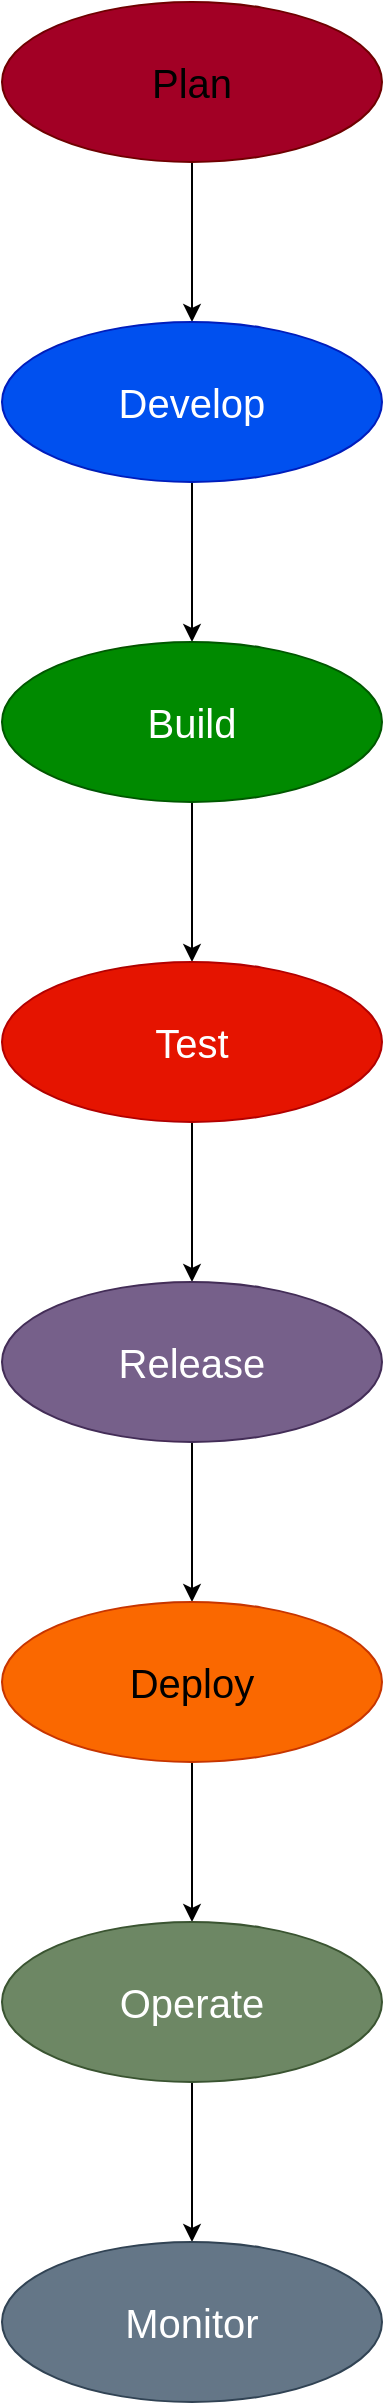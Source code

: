 <mxfile version="28.1.1">
  <diagram name="Page-1" id="5n9Uv1ab2O1zYGrJ5PhZ">
    <mxGraphModel dx="1042" dy="570" grid="1" gridSize="10" guides="1" tooltips="1" connect="1" arrows="1" fold="1" page="1" pageScale="1" pageWidth="827" pageHeight="1169" math="0" shadow="0">
      <root>
        <mxCell id="0" />
        <mxCell id="1" parent="0" />
        <mxCell id="YcOxB0TSNOIj7P92Pvfq-3" value="" style="edgeStyle=orthogonalEdgeStyle;rounded=0;orthogonalLoop=1;jettySize=auto;html=1;" edge="1" parent="1" source="YcOxB0TSNOIj7P92Pvfq-1" target="YcOxB0TSNOIj7P92Pvfq-2">
          <mxGeometry relative="1" as="geometry" />
        </mxCell>
        <mxCell id="YcOxB0TSNOIj7P92Pvfq-1" value="&lt;font style=&quot;color: light-dark(rgb(0, 0, 0), rgb(0, 0, 0)); font-size: 20px;&quot;&gt;Plan&lt;/font&gt;" style="ellipse;whiteSpace=wrap;html=1;fillColor=#a20025;fontColor=#ffffff;strokeColor=#6F0000;" vertex="1" parent="1">
          <mxGeometry x="310" y="10" width="190" height="80" as="geometry" />
        </mxCell>
        <mxCell id="YcOxB0TSNOIj7P92Pvfq-5" value="" style="edgeStyle=orthogonalEdgeStyle;rounded=0;orthogonalLoop=1;jettySize=auto;html=1;" edge="1" parent="1" source="YcOxB0TSNOIj7P92Pvfq-2" target="YcOxB0TSNOIj7P92Pvfq-4">
          <mxGeometry relative="1" as="geometry" />
        </mxCell>
        <mxCell id="YcOxB0TSNOIj7P92Pvfq-2" value="&lt;font style=&quot;font-size: 20px;&quot;&gt;Develop&lt;/font&gt;" style="ellipse;whiteSpace=wrap;html=1;fillColor=#0050ef;fontColor=#ffffff;strokeColor=#001DBC;" vertex="1" parent="1">
          <mxGeometry x="310" y="170" width="190" height="80" as="geometry" />
        </mxCell>
        <mxCell id="YcOxB0TSNOIj7P92Pvfq-7" value="" style="edgeStyle=orthogonalEdgeStyle;rounded=0;orthogonalLoop=1;jettySize=auto;html=1;" edge="1" parent="1" source="YcOxB0TSNOIj7P92Pvfq-4" target="YcOxB0TSNOIj7P92Pvfq-6">
          <mxGeometry relative="1" as="geometry" />
        </mxCell>
        <mxCell id="YcOxB0TSNOIj7P92Pvfq-4" value="&lt;font style=&quot;font-size: 20px;&quot;&gt;Build&lt;/font&gt;" style="ellipse;whiteSpace=wrap;html=1;fillColor=#008a00;fontColor=#ffffff;strokeColor=#005700;" vertex="1" parent="1">
          <mxGeometry x="310" y="330" width="190" height="80" as="geometry" />
        </mxCell>
        <mxCell id="YcOxB0TSNOIj7P92Pvfq-9" value="" style="edgeStyle=orthogonalEdgeStyle;rounded=0;orthogonalLoop=1;jettySize=auto;html=1;" edge="1" parent="1" source="YcOxB0TSNOIj7P92Pvfq-6" target="YcOxB0TSNOIj7P92Pvfq-8">
          <mxGeometry relative="1" as="geometry" />
        </mxCell>
        <mxCell id="YcOxB0TSNOIj7P92Pvfq-6" value="&lt;font style=&quot;font-size: 20px;&quot;&gt;Test&lt;/font&gt;" style="ellipse;whiteSpace=wrap;html=1;fillColor=#e51400;fontColor=#ffffff;strokeColor=#B20000;" vertex="1" parent="1">
          <mxGeometry x="310" y="490" width="190" height="80" as="geometry" />
        </mxCell>
        <mxCell id="YcOxB0TSNOIj7P92Pvfq-11" value="" style="edgeStyle=orthogonalEdgeStyle;rounded=0;orthogonalLoop=1;jettySize=auto;html=1;" edge="1" parent="1" source="YcOxB0TSNOIj7P92Pvfq-8" target="YcOxB0TSNOIj7P92Pvfq-10">
          <mxGeometry relative="1" as="geometry" />
        </mxCell>
        <mxCell id="YcOxB0TSNOIj7P92Pvfq-8" value="&lt;font style=&quot;font-size: 20px;&quot;&gt;Release&lt;/font&gt;" style="ellipse;whiteSpace=wrap;html=1;fillColor=#76608a;fontColor=#ffffff;strokeColor=#432D57;" vertex="1" parent="1">
          <mxGeometry x="310" y="650" width="190" height="80" as="geometry" />
        </mxCell>
        <mxCell id="YcOxB0TSNOIj7P92Pvfq-13" value="" style="edgeStyle=orthogonalEdgeStyle;rounded=0;orthogonalLoop=1;jettySize=auto;html=1;" edge="1" parent="1" source="YcOxB0TSNOIj7P92Pvfq-10" target="YcOxB0TSNOIj7P92Pvfq-12">
          <mxGeometry relative="1" as="geometry" />
        </mxCell>
        <mxCell id="YcOxB0TSNOIj7P92Pvfq-10" value="&lt;font style=&quot;font-size: 20px;&quot;&gt;Deploy&lt;/font&gt;" style="ellipse;whiteSpace=wrap;html=1;fillColor=#fa6800;fontColor=#000000;strokeColor=#C73500;" vertex="1" parent="1">
          <mxGeometry x="310" y="810" width="190" height="80" as="geometry" />
        </mxCell>
        <mxCell id="YcOxB0TSNOIj7P92Pvfq-15" value="" style="edgeStyle=orthogonalEdgeStyle;rounded=0;orthogonalLoop=1;jettySize=auto;html=1;" edge="1" parent="1" source="YcOxB0TSNOIj7P92Pvfq-12" target="YcOxB0TSNOIj7P92Pvfq-14">
          <mxGeometry relative="1" as="geometry" />
        </mxCell>
        <mxCell id="YcOxB0TSNOIj7P92Pvfq-12" value="&lt;span style=&quot;font-size: 20px;&quot;&gt;Operate&lt;/span&gt;" style="ellipse;whiteSpace=wrap;html=1;fillColor=#6d8764;fontColor=#ffffff;strokeColor=#3A5431;" vertex="1" parent="1">
          <mxGeometry x="310" y="970" width="190" height="80" as="geometry" />
        </mxCell>
        <mxCell id="YcOxB0TSNOIj7P92Pvfq-14" value="&lt;span style=&quot;font-size: 20px;&quot;&gt;Monitor&lt;/span&gt;" style="ellipse;whiteSpace=wrap;html=1;fillColor=#647687;fontColor=#ffffff;strokeColor=#314354;" vertex="1" parent="1">
          <mxGeometry x="310" y="1130" width="190" height="80" as="geometry" />
        </mxCell>
      </root>
    </mxGraphModel>
  </diagram>
</mxfile>
